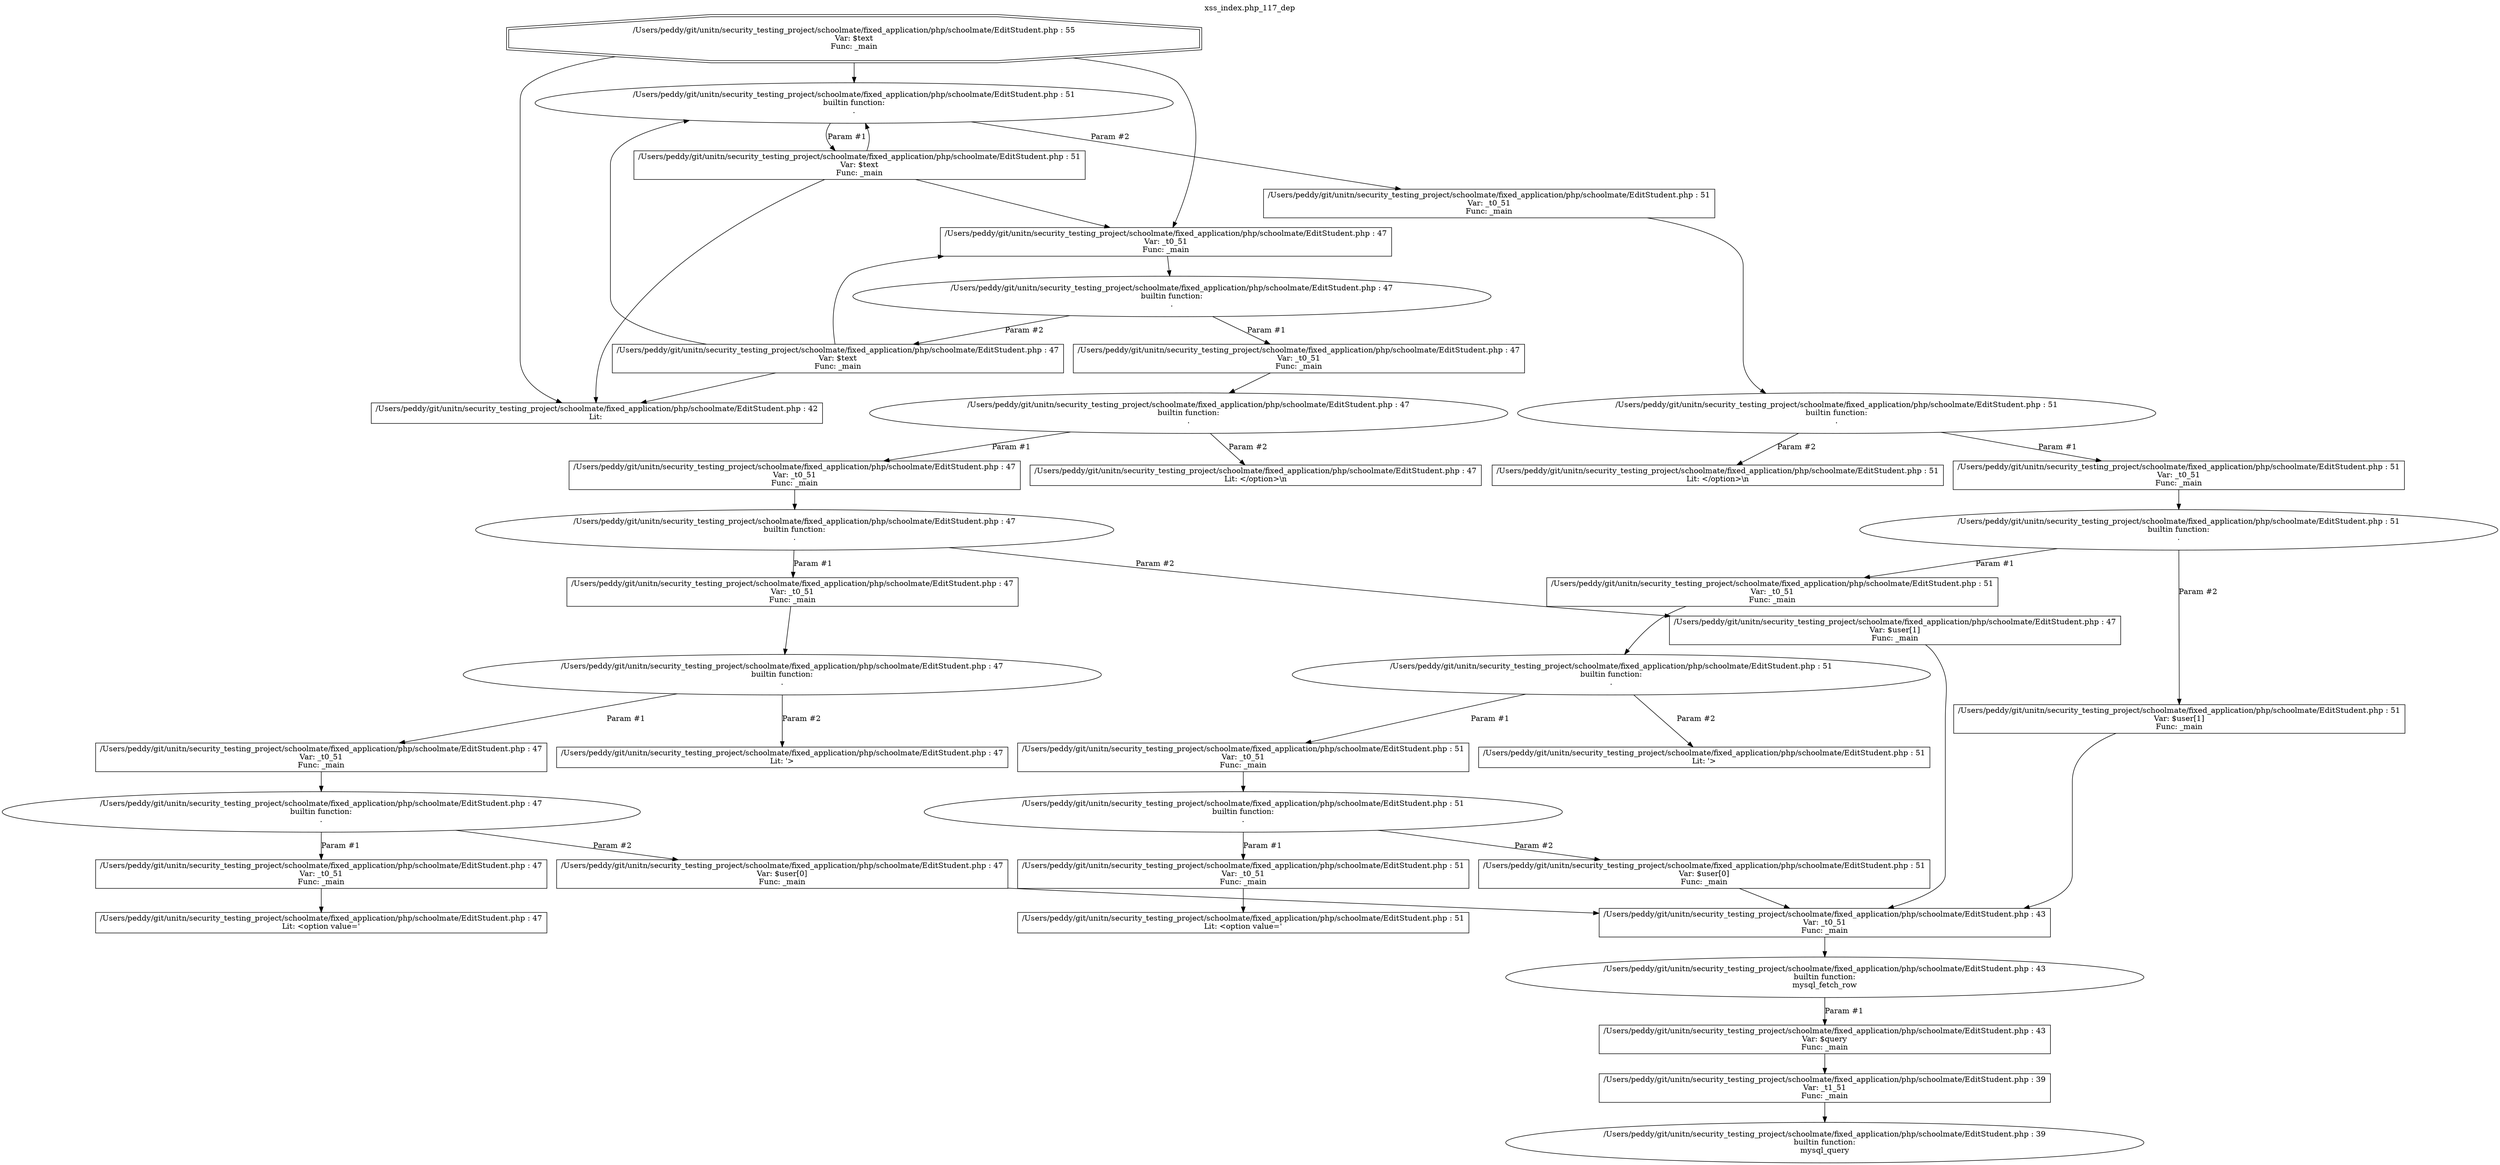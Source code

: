 digraph cfg {
  label="xss_index.php_117_dep";
  labelloc=t;
  n1 [shape=doubleoctagon, label="/Users/peddy/git/unitn/security_testing_project/schoolmate/fixed_application/php/schoolmate/EditStudent.php : 55\nVar: $text\nFunc: _main\n"];
  n2 [shape=box, label="/Users/peddy/git/unitn/security_testing_project/schoolmate/fixed_application/php/schoolmate/EditStudent.php : 42\nLit: \n"];
  n3 [shape=ellipse, label="/Users/peddy/git/unitn/security_testing_project/schoolmate/fixed_application/php/schoolmate/EditStudent.php : 51\nbuiltin function:\n.\n"];
  n4 [shape=box, label="/Users/peddy/git/unitn/security_testing_project/schoolmate/fixed_application/php/schoolmate/EditStudent.php : 51\nVar: $text\nFunc: _main\n"];
  n5 [shape=box, label="/Users/peddy/git/unitn/security_testing_project/schoolmate/fixed_application/php/schoolmate/EditStudent.php : 47\nVar: _t0_51\nFunc: _main\n"];
  n6 [shape=ellipse, label="/Users/peddy/git/unitn/security_testing_project/schoolmate/fixed_application/php/schoolmate/EditStudent.php : 47\nbuiltin function:\n.\n"];
  n7 [shape=box, label="/Users/peddy/git/unitn/security_testing_project/schoolmate/fixed_application/php/schoolmate/EditStudent.php : 47\nVar: _t0_51\nFunc: _main\n"];
  n8 [shape=ellipse, label="/Users/peddy/git/unitn/security_testing_project/schoolmate/fixed_application/php/schoolmate/EditStudent.php : 47\nbuiltin function:\n.\n"];
  n9 [shape=box, label="/Users/peddy/git/unitn/security_testing_project/schoolmate/fixed_application/php/schoolmate/EditStudent.php : 47\nVar: _t0_51\nFunc: _main\n"];
  n10 [shape=ellipse, label="/Users/peddy/git/unitn/security_testing_project/schoolmate/fixed_application/php/schoolmate/EditStudent.php : 47\nbuiltin function:\n.\n"];
  n11 [shape=box, label="/Users/peddy/git/unitn/security_testing_project/schoolmate/fixed_application/php/schoolmate/EditStudent.php : 47\nVar: _t0_51\nFunc: _main\n"];
  n12 [shape=ellipse, label="/Users/peddy/git/unitn/security_testing_project/schoolmate/fixed_application/php/schoolmate/EditStudent.php : 47\nbuiltin function:\n.\n"];
  n13 [shape=box, label="/Users/peddy/git/unitn/security_testing_project/schoolmate/fixed_application/php/schoolmate/EditStudent.php : 47\nVar: _t0_51\nFunc: _main\n"];
  n14 [shape=ellipse, label="/Users/peddy/git/unitn/security_testing_project/schoolmate/fixed_application/php/schoolmate/EditStudent.php : 47\nbuiltin function:\n.\n"];
  n15 [shape=box, label="/Users/peddy/git/unitn/security_testing_project/schoolmate/fixed_application/php/schoolmate/EditStudent.php : 47\nVar: _t0_51\nFunc: _main\n"];
  n16 [shape=box, label="/Users/peddy/git/unitn/security_testing_project/schoolmate/fixed_application/php/schoolmate/EditStudent.php : 47\nLit: <option value='\n"];
  n17 [shape=box, label="/Users/peddy/git/unitn/security_testing_project/schoolmate/fixed_application/php/schoolmate/EditStudent.php : 47\nVar: $user[0]\nFunc: _main\n"];
  n18 [shape=box, label="/Users/peddy/git/unitn/security_testing_project/schoolmate/fixed_application/php/schoolmate/EditStudent.php : 43\nVar: _t0_51\nFunc: _main\n"];
  n19 [shape=ellipse, label="/Users/peddy/git/unitn/security_testing_project/schoolmate/fixed_application/php/schoolmate/EditStudent.php : 43\nbuiltin function:\nmysql_fetch_row\n"];
  n20 [shape=box, label="/Users/peddy/git/unitn/security_testing_project/schoolmate/fixed_application/php/schoolmate/EditStudent.php : 43\nVar: $query\nFunc: _main\n"];
  n21 [shape=box, label="/Users/peddy/git/unitn/security_testing_project/schoolmate/fixed_application/php/schoolmate/EditStudent.php : 39\nVar: _t1_51\nFunc: _main\n"];
  n22 [shape=ellipse, label="/Users/peddy/git/unitn/security_testing_project/schoolmate/fixed_application/php/schoolmate/EditStudent.php : 39\nbuiltin function:\nmysql_query\n"];
  n23 [shape=box, label="/Users/peddy/git/unitn/security_testing_project/schoolmate/fixed_application/php/schoolmate/EditStudent.php : 47\nLit: '>\n"];
  n24 [shape=box, label="/Users/peddy/git/unitn/security_testing_project/schoolmate/fixed_application/php/schoolmate/EditStudent.php : 47\nVar: $user[1]\nFunc: _main\n"];
  n25 [shape=box, label="/Users/peddy/git/unitn/security_testing_project/schoolmate/fixed_application/php/schoolmate/EditStudent.php : 47\nLit: </option>\\n\n"];
  n26 [shape=box, label="/Users/peddy/git/unitn/security_testing_project/schoolmate/fixed_application/php/schoolmate/EditStudent.php : 47\nVar: $text\nFunc: _main\n"];
  n27 [shape=box, label="/Users/peddy/git/unitn/security_testing_project/schoolmate/fixed_application/php/schoolmate/EditStudent.php : 51\nVar: _t0_51\nFunc: _main\n"];
  n28 [shape=ellipse, label="/Users/peddy/git/unitn/security_testing_project/schoolmate/fixed_application/php/schoolmate/EditStudent.php : 51\nbuiltin function:\n.\n"];
  n29 [shape=box, label="/Users/peddy/git/unitn/security_testing_project/schoolmate/fixed_application/php/schoolmate/EditStudent.php : 51\nVar: _t0_51\nFunc: _main\n"];
  n30 [shape=ellipse, label="/Users/peddy/git/unitn/security_testing_project/schoolmate/fixed_application/php/schoolmate/EditStudent.php : 51\nbuiltin function:\n.\n"];
  n31 [shape=box, label="/Users/peddy/git/unitn/security_testing_project/schoolmate/fixed_application/php/schoolmate/EditStudent.php : 51\nVar: _t0_51\nFunc: _main\n"];
  n32 [shape=ellipse, label="/Users/peddy/git/unitn/security_testing_project/schoolmate/fixed_application/php/schoolmate/EditStudent.php : 51\nbuiltin function:\n.\n"];
  n33 [shape=box, label="/Users/peddy/git/unitn/security_testing_project/schoolmate/fixed_application/php/schoolmate/EditStudent.php : 51\nVar: _t0_51\nFunc: _main\n"];
  n34 [shape=ellipse, label="/Users/peddy/git/unitn/security_testing_project/schoolmate/fixed_application/php/schoolmate/EditStudent.php : 51\nbuiltin function:\n.\n"];
  n35 [shape=box, label="/Users/peddy/git/unitn/security_testing_project/schoolmate/fixed_application/php/schoolmate/EditStudent.php : 51\nVar: _t0_51\nFunc: _main\n"];
  n36 [shape=box, label="/Users/peddy/git/unitn/security_testing_project/schoolmate/fixed_application/php/schoolmate/EditStudent.php : 51\nLit: <option value='\n"];
  n37 [shape=box, label="/Users/peddy/git/unitn/security_testing_project/schoolmate/fixed_application/php/schoolmate/EditStudent.php : 51\nVar: $user[0]\nFunc: _main\n"];
  n38 [shape=box, label="/Users/peddy/git/unitn/security_testing_project/schoolmate/fixed_application/php/schoolmate/EditStudent.php : 51\nLit: '>\n"];
  n39 [shape=box, label="/Users/peddy/git/unitn/security_testing_project/schoolmate/fixed_application/php/schoolmate/EditStudent.php : 51\nVar: $user[1]\nFunc: _main\n"];
  n40 [shape=box, label="/Users/peddy/git/unitn/security_testing_project/schoolmate/fixed_application/php/schoolmate/EditStudent.php : 51\nLit: </option>\\n\n"];
  n1 -> n2;
  n1 -> n3;
  n1 -> n5;
  n4 -> n2;
  n4 -> n3;
  n4 -> n5;
  n5 -> n6;
  n7 -> n8;
  n9 -> n10;
  n11 -> n12;
  n13 -> n14;
  n15 -> n16;
  n14 -> n15[label="Param #1"];
  n14 -> n17[label="Param #2"];
  n18 -> n19;
  n21 -> n22;
  n20 -> n21;
  n19 -> n20[label="Param #1"];
  n17 -> n18;
  n12 -> n13[label="Param #1"];
  n12 -> n23[label="Param #2"];
  n10 -> n11[label="Param #1"];
  n10 -> n24[label="Param #2"];
  n24 -> n18;
  n8 -> n9[label="Param #1"];
  n8 -> n25[label="Param #2"];
  n6 -> n7[label="Param #1"];
  n6 -> n26[label="Param #2"];
  n26 -> n2;
  n26 -> n3;
  n26 -> n5;
  n3 -> n4[label="Param #1"];
  n3 -> n27[label="Param #2"];
  n27 -> n28;
  n29 -> n30;
  n31 -> n32;
  n33 -> n34;
  n35 -> n36;
  n34 -> n35[label="Param #1"];
  n34 -> n37[label="Param #2"];
  n37 -> n18;
  n32 -> n33[label="Param #1"];
  n32 -> n38[label="Param #2"];
  n30 -> n31[label="Param #1"];
  n30 -> n39[label="Param #2"];
  n39 -> n18;
  n28 -> n29[label="Param #1"];
  n28 -> n40[label="Param #2"];
}
